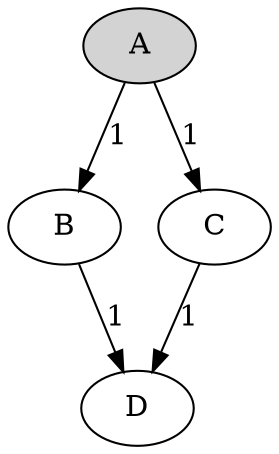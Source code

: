 digraph G {
	A [style=filled, fillcolor=lightgray];
	A -> B [label="1"];
	A -> C [label="1"];
	B -> D [label="1"];
	C -> D [label="1"];
}
